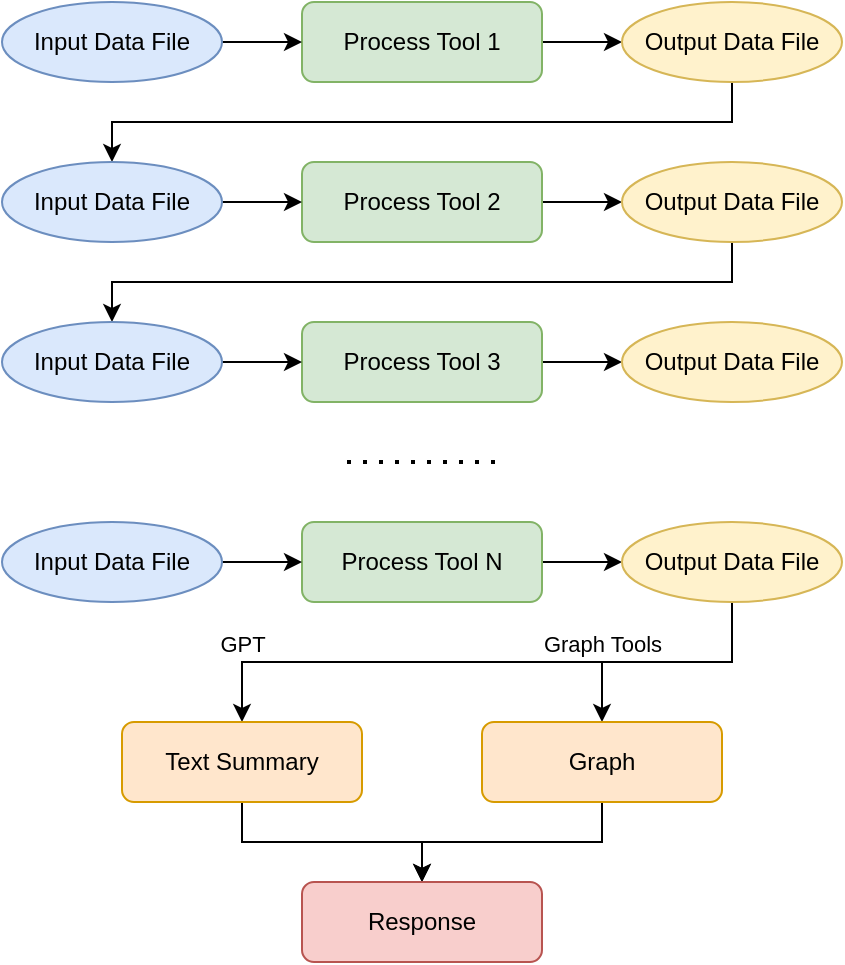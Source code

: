 <mxfile version="22.0.8" type="github">
  <diagram id="C5RBs43oDa-KdzZeNtuy" name="Page-1">
    <mxGraphModel dx="1143" dy="652" grid="1" gridSize="10" guides="1" tooltips="1" connect="1" arrows="1" fold="1" page="1" pageScale="1" pageWidth="827" pageHeight="1169" math="0" shadow="0">
      <root>
        <mxCell id="WIyWlLk6GJQsqaUBKTNV-0" />
        <mxCell id="WIyWlLk6GJQsqaUBKTNV-1" parent="WIyWlLk6GJQsqaUBKTNV-0" />
        <mxCell id="HgngIRMDHMoz-Jp8yIQz-5" style="edgeStyle=orthogonalEdgeStyle;rounded=0;orthogonalLoop=1;jettySize=auto;html=1;exitX=1;exitY=0.5;exitDx=0;exitDy=0;entryX=0;entryY=0.5;entryDx=0;entryDy=0;" edge="1" parent="WIyWlLk6GJQsqaUBKTNV-1" source="WIyWlLk6GJQsqaUBKTNV-3" target="HgngIRMDHMoz-Jp8yIQz-11">
          <mxGeometry relative="1" as="geometry">
            <mxPoint x="390" y="110" as="targetPoint" />
          </mxGeometry>
        </mxCell>
        <mxCell id="WIyWlLk6GJQsqaUBKTNV-3" value="Process Tool 1" style="rounded=1;whiteSpace=wrap;html=1;fontSize=12;glass=0;strokeWidth=1;shadow=0;fillColor=#d5e8d4;strokeColor=#82b366;" parent="WIyWlLk6GJQsqaUBKTNV-1" vertex="1">
          <mxGeometry x="230" y="90" width="120" height="40" as="geometry" />
        </mxCell>
        <mxCell id="HgngIRMDHMoz-Jp8yIQz-3" style="edgeStyle=orthogonalEdgeStyle;rounded=0;orthogonalLoop=1;jettySize=auto;html=1;entryX=0;entryY=0.5;entryDx=0;entryDy=0;" edge="1" parent="WIyWlLk6GJQsqaUBKTNV-1" source="HgngIRMDHMoz-Jp8yIQz-2" target="WIyWlLk6GJQsqaUBKTNV-3">
          <mxGeometry relative="1" as="geometry" />
        </mxCell>
        <mxCell id="HgngIRMDHMoz-Jp8yIQz-2" value="Input Data File" style="ellipse;whiteSpace=wrap;html=1;fillColor=#dae8fc;strokeColor=#6c8ebf;" vertex="1" parent="WIyWlLk6GJQsqaUBKTNV-1">
          <mxGeometry x="80" y="90" width="110" height="40" as="geometry" />
        </mxCell>
        <mxCell id="HgngIRMDHMoz-Jp8yIQz-20" style="edgeStyle=orthogonalEdgeStyle;rounded=0;orthogonalLoop=1;jettySize=auto;html=1;exitX=0.5;exitY=1;exitDx=0;exitDy=0;entryX=0.5;entryY=0;entryDx=0;entryDy=0;" edge="1" parent="WIyWlLk6GJQsqaUBKTNV-1" source="HgngIRMDHMoz-Jp8yIQz-11" target="HgngIRMDHMoz-Jp8yIQz-17">
          <mxGeometry relative="1" as="geometry" />
        </mxCell>
        <mxCell id="HgngIRMDHMoz-Jp8yIQz-11" value="Output Data File" style="ellipse;whiteSpace=wrap;html=1;fillColor=#fff2cc;strokeColor=#d6b656;" vertex="1" parent="WIyWlLk6GJQsqaUBKTNV-1">
          <mxGeometry x="390" y="90" width="110" height="40" as="geometry" />
        </mxCell>
        <mxCell id="HgngIRMDHMoz-Jp8yIQz-14" style="edgeStyle=orthogonalEdgeStyle;rounded=0;orthogonalLoop=1;jettySize=auto;html=1;exitX=1;exitY=0.5;exitDx=0;exitDy=0;entryX=0;entryY=0.5;entryDx=0;entryDy=0;" edge="1" source="HgngIRMDHMoz-Jp8yIQz-15" target="HgngIRMDHMoz-Jp8yIQz-18" parent="WIyWlLk6GJQsqaUBKTNV-1">
          <mxGeometry relative="1" as="geometry">
            <mxPoint x="390" y="190" as="targetPoint" />
          </mxGeometry>
        </mxCell>
        <mxCell id="HgngIRMDHMoz-Jp8yIQz-15" value="Process Tool 2" style="rounded=1;whiteSpace=wrap;html=1;fontSize=12;glass=0;strokeWidth=1;shadow=0;fillColor=#d5e8d4;strokeColor=#82b366;" vertex="1" parent="WIyWlLk6GJQsqaUBKTNV-1">
          <mxGeometry x="230" y="170" width="120" height="40" as="geometry" />
        </mxCell>
        <mxCell id="HgngIRMDHMoz-Jp8yIQz-16" style="edgeStyle=orthogonalEdgeStyle;rounded=0;orthogonalLoop=1;jettySize=auto;html=1;entryX=0;entryY=0.5;entryDx=0;entryDy=0;" edge="1" source="HgngIRMDHMoz-Jp8yIQz-17" target="HgngIRMDHMoz-Jp8yIQz-15" parent="WIyWlLk6GJQsqaUBKTNV-1">
          <mxGeometry relative="1" as="geometry" />
        </mxCell>
        <mxCell id="HgngIRMDHMoz-Jp8yIQz-17" value="Input Data File" style="ellipse;whiteSpace=wrap;html=1;fillColor=#dae8fc;strokeColor=#6c8ebf;" vertex="1" parent="WIyWlLk6GJQsqaUBKTNV-1">
          <mxGeometry x="80" y="170" width="110" height="40" as="geometry" />
        </mxCell>
        <mxCell id="HgngIRMDHMoz-Jp8yIQz-37" style="edgeStyle=orthogonalEdgeStyle;rounded=0;orthogonalLoop=1;jettySize=auto;html=1;exitX=0.5;exitY=1;exitDx=0;exitDy=0;entryX=0.5;entryY=0;entryDx=0;entryDy=0;" edge="1" parent="WIyWlLk6GJQsqaUBKTNV-1" source="HgngIRMDHMoz-Jp8yIQz-18" target="HgngIRMDHMoz-Jp8yIQz-35">
          <mxGeometry relative="1" as="geometry" />
        </mxCell>
        <mxCell id="HgngIRMDHMoz-Jp8yIQz-18" value="Output Data File" style="ellipse;whiteSpace=wrap;html=1;fillColor=#fff2cc;strokeColor=#d6b656;" vertex="1" parent="WIyWlLk6GJQsqaUBKTNV-1">
          <mxGeometry x="390" y="170" width="110" height="40" as="geometry" />
        </mxCell>
        <mxCell id="HgngIRMDHMoz-Jp8yIQz-32" style="edgeStyle=orthogonalEdgeStyle;rounded=0;orthogonalLoop=1;jettySize=auto;html=1;exitX=1;exitY=0.5;exitDx=0;exitDy=0;entryX=0;entryY=0.5;entryDx=0;entryDy=0;" edge="1" source="HgngIRMDHMoz-Jp8yIQz-33" target="HgngIRMDHMoz-Jp8yIQz-36" parent="WIyWlLk6GJQsqaUBKTNV-1">
          <mxGeometry relative="1" as="geometry">
            <mxPoint x="390" y="270" as="targetPoint" />
          </mxGeometry>
        </mxCell>
        <mxCell id="HgngIRMDHMoz-Jp8yIQz-33" value="Process Tool 3" style="rounded=1;whiteSpace=wrap;html=1;fontSize=12;glass=0;strokeWidth=1;shadow=0;fillColor=#d5e8d4;strokeColor=#82b366;" vertex="1" parent="WIyWlLk6GJQsqaUBKTNV-1">
          <mxGeometry x="230" y="250" width="120" height="40" as="geometry" />
        </mxCell>
        <mxCell id="HgngIRMDHMoz-Jp8yIQz-34" style="edgeStyle=orthogonalEdgeStyle;rounded=0;orthogonalLoop=1;jettySize=auto;html=1;entryX=0;entryY=0.5;entryDx=0;entryDy=0;" edge="1" source="HgngIRMDHMoz-Jp8yIQz-35" target="HgngIRMDHMoz-Jp8yIQz-33" parent="WIyWlLk6GJQsqaUBKTNV-1">
          <mxGeometry relative="1" as="geometry" />
        </mxCell>
        <mxCell id="HgngIRMDHMoz-Jp8yIQz-35" value="Input Data File" style="ellipse;whiteSpace=wrap;html=1;fillColor=#dae8fc;strokeColor=#6c8ebf;" vertex="1" parent="WIyWlLk6GJQsqaUBKTNV-1">
          <mxGeometry x="80" y="250" width="110" height="40" as="geometry" />
        </mxCell>
        <mxCell id="HgngIRMDHMoz-Jp8yIQz-36" value="Output Data File" style="ellipse;whiteSpace=wrap;html=1;fillColor=#fff2cc;strokeColor=#d6b656;" vertex="1" parent="WIyWlLk6GJQsqaUBKTNV-1">
          <mxGeometry x="390" y="250" width="110" height="40" as="geometry" />
        </mxCell>
        <mxCell id="HgngIRMDHMoz-Jp8yIQz-38" value="" style="endArrow=none;dashed=1;html=1;dashPattern=1 3;strokeWidth=2;rounded=0;" edge="1" parent="WIyWlLk6GJQsqaUBKTNV-1">
          <mxGeometry width="50" height="50" relative="1" as="geometry">
            <mxPoint x="252.5" y="320" as="sourcePoint" />
            <mxPoint x="327.5" y="320" as="targetPoint" />
          </mxGeometry>
        </mxCell>
        <mxCell id="HgngIRMDHMoz-Jp8yIQz-39" style="edgeStyle=orthogonalEdgeStyle;rounded=0;orthogonalLoop=1;jettySize=auto;html=1;exitX=1;exitY=0.5;exitDx=0;exitDy=0;entryX=0;entryY=0.5;entryDx=0;entryDy=0;" edge="1" source="HgngIRMDHMoz-Jp8yIQz-40" target="HgngIRMDHMoz-Jp8yIQz-43" parent="WIyWlLk6GJQsqaUBKTNV-1">
          <mxGeometry relative="1" as="geometry">
            <mxPoint x="390" y="370" as="targetPoint" />
          </mxGeometry>
        </mxCell>
        <mxCell id="HgngIRMDHMoz-Jp8yIQz-40" value="Process Tool N" style="rounded=1;whiteSpace=wrap;html=1;fontSize=12;glass=0;strokeWidth=1;shadow=0;fillColor=#d5e8d4;strokeColor=#82b366;" vertex="1" parent="WIyWlLk6GJQsqaUBKTNV-1">
          <mxGeometry x="230" y="350" width="120" height="40" as="geometry" />
        </mxCell>
        <mxCell id="HgngIRMDHMoz-Jp8yIQz-41" style="edgeStyle=orthogonalEdgeStyle;rounded=0;orthogonalLoop=1;jettySize=auto;html=1;entryX=0;entryY=0.5;entryDx=0;entryDy=0;" edge="1" source="HgngIRMDHMoz-Jp8yIQz-42" target="HgngIRMDHMoz-Jp8yIQz-40" parent="WIyWlLk6GJQsqaUBKTNV-1">
          <mxGeometry relative="1" as="geometry" />
        </mxCell>
        <mxCell id="HgngIRMDHMoz-Jp8yIQz-42" value="Input Data File" style="ellipse;whiteSpace=wrap;html=1;fillColor=#dae8fc;strokeColor=#6c8ebf;" vertex="1" parent="WIyWlLk6GJQsqaUBKTNV-1">
          <mxGeometry x="80" y="350" width="110" height="40" as="geometry" />
        </mxCell>
        <mxCell id="HgngIRMDHMoz-Jp8yIQz-48" style="edgeStyle=orthogonalEdgeStyle;rounded=0;orthogonalLoop=1;jettySize=auto;html=1;exitX=0.5;exitY=1;exitDx=0;exitDy=0;entryX=0.5;entryY=0;entryDx=0;entryDy=0;" edge="1" parent="WIyWlLk6GJQsqaUBKTNV-1" source="HgngIRMDHMoz-Jp8yIQz-43" target="HgngIRMDHMoz-Jp8yIQz-44">
          <mxGeometry relative="1" as="geometry" />
        </mxCell>
        <mxCell id="HgngIRMDHMoz-Jp8yIQz-50" value="GPT" style="edgeLabel;html=1;align=center;verticalAlign=middle;resizable=0;points=[];labelBackgroundColor=none;" vertex="1" connectable="0" parent="HgngIRMDHMoz-Jp8yIQz-48">
          <mxGeometry x="0.91" y="-1" relative="1" as="geometry">
            <mxPoint x="1" y="-26" as="offset" />
          </mxGeometry>
        </mxCell>
        <mxCell id="HgngIRMDHMoz-Jp8yIQz-49" style="edgeStyle=orthogonalEdgeStyle;rounded=0;orthogonalLoop=1;jettySize=auto;html=1;exitX=0.5;exitY=1;exitDx=0;exitDy=0;entryX=0.5;entryY=0;entryDx=0;entryDy=0;" edge="1" parent="WIyWlLk6GJQsqaUBKTNV-1" source="HgngIRMDHMoz-Jp8yIQz-43" target="HgngIRMDHMoz-Jp8yIQz-45">
          <mxGeometry relative="1" as="geometry" />
        </mxCell>
        <mxCell id="HgngIRMDHMoz-Jp8yIQz-51" value="Graph Tools" style="edgeLabel;html=1;align=center;verticalAlign=middle;resizable=0;points=[];labelBackgroundColor=none;" vertex="1" connectable="0" parent="HgngIRMDHMoz-Jp8yIQz-49">
          <mxGeometry x="0.702" y="-1" relative="1" as="geometry">
            <mxPoint x="1" y="-21" as="offset" />
          </mxGeometry>
        </mxCell>
        <mxCell id="HgngIRMDHMoz-Jp8yIQz-43" value="Output Data File" style="ellipse;whiteSpace=wrap;html=1;fillColor=#fff2cc;strokeColor=#d6b656;" vertex="1" parent="WIyWlLk6GJQsqaUBKTNV-1">
          <mxGeometry x="390" y="350" width="110" height="40" as="geometry" />
        </mxCell>
        <mxCell id="HgngIRMDHMoz-Jp8yIQz-53" style="edgeStyle=orthogonalEdgeStyle;rounded=0;orthogonalLoop=1;jettySize=auto;html=1;exitX=0.5;exitY=1;exitDx=0;exitDy=0;entryX=0.5;entryY=0;entryDx=0;entryDy=0;" edge="1" parent="WIyWlLk6GJQsqaUBKTNV-1" source="HgngIRMDHMoz-Jp8yIQz-44" target="HgngIRMDHMoz-Jp8yIQz-52">
          <mxGeometry relative="1" as="geometry" />
        </mxCell>
        <mxCell id="HgngIRMDHMoz-Jp8yIQz-44" value="Text Summary" style="rounded=1;whiteSpace=wrap;html=1;fillColor=#ffe6cc;strokeColor=#d79b00;" vertex="1" parent="WIyWlLk6GJQsqaUBKTNV-1">
          <mxGeometry x="140" y="450" width="120" height="40" as="geometry" />
        </mxCell>
        <mxCell id="HgngIRMDHMoz-Jp8yIQz-54" style="edgeStyle=orthogonalEdgeStyle;rounded=0;orthogonalLoop=1;jettySize=auto;html=1;exitX=0.5;exitY=1;exitDx=0;exitDy=0;entryX=0.5;entryY=0;entryDx=0;entryDy=0;" edge="1" parent="WIyWlLk6GJQsqaUBKTNV-1" source="HgngIRMDHMoz-Jp8yIQz-45" target="HgngIRMDHMoz-Jp8yIQz-52">
          <mxGeometry relative="1" as="geometry" />
        </mxCell>
        <mxCell id="HgngIRMDHMoz-Jp8yIQz-45" value="Graph" style="rounded=1;whiteSpace=wrap;html=1;fillColor=#ffe6cc;strokeColor=#d79b00;" vertex="1" parent="WIyWlLk6GJQsqaUBKTNV-1">
          <mxGeometry x="320" y="450" width="120" height="40" as="geometry" />
        </mxCell>
        <mxCell id="HgngIRMDHMoz-Jp8yIQz-52" value="Response" style="rounded=1;whiteSpace=wrap;html=1;fillColor=#f8cecc;strokeColor=#b85450;" vertex="1" parent="WIyWlLk6GJQsqaUBKTNV-1">
          <mxGeometry x="230" y="530" width="120" height="40" as="geometry" />
        </mxCell>
      </root>
    </mxGraphModel>
  </diagram>
</mxfile>
